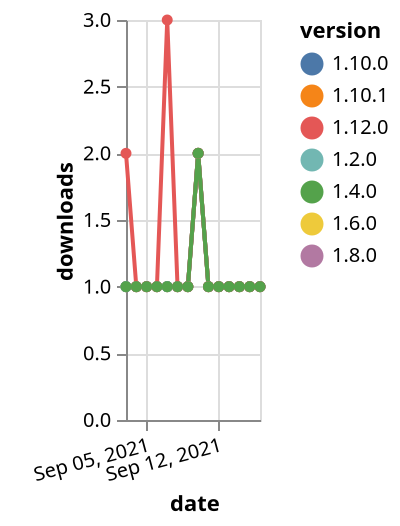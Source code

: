 {"$schema": "https://vega.github.io/schema/vega-lite/v5.json", "description": "A simple bar chart with embedded data.", "data": {"values": [{"date": "2021-09-03", "total": 201, "delta": 1, "version": "1.6.0"}, {"date": "2021-09-04", "total": 202, "delta": 1, "version": "1.6.0"}, {"date": "2021-09-05", "total": 203, "delta": 1, "version": "1.6.0"}, {"date": "2021-09-06", "total": 204, "delta": 1, "version": "1.6.0"}, {"date": "2021-09-07", "total": 205, "delta": 1, "version": "1.6.0"}, {"date": "2021-09-08", "total": 206, "delta": 1, "version": "1.6.0"}, {"date": "2021-09-09", "total": 207, "delta": 1, "version": "1.6.0"}, {"date": "2021-09-10", "total": 209, "delta": 2, "version": "1.6.0"}, {"date": "2021-09-11", "total": 210, "delta": 1, "version": "1.6.0"}, {"date": "2021-09-12", "total": 211, "delta": 1, "version": "1.6.0"}, {"date": "2021-09-13", "total": 212, "delta": 1, "version": "1.6.0"}, {"date": "2021-09-14", "total": 213, "delta": 1, "version": "1.6.0"}, {"date": "2021-09-15", "total": 214, "delta": 1, "version": "1.6.0"}, {"date": "2021-09-16", "total": 215, "delta": 1, "version": "1.6.0"}, {"date": "2021-09-03", "total": 139, "delta": 1, "version": "1.10.1"}, {"date": "2021-09-04", "total": 140, "delta": 1, "version": "1.10.1"}, {"date": "2021-09-05", "total": 141, "delta": 1, "version": "1.10.1"}, {"date": "2021-09-06", "total": 142, "delta": 1, "version": "1.10.1"}, {"date": "2021-09-07", "total": 143, "delta": 1, "version": "1.10.1"}, {"date": "2021-09-08", "total": 144, "delta": 1, "version": "1.10.1"}, {"date": "2021-09-09", "total": 145, "delta": 1, "version": "1.10.1"}, {"date": "2021-09-10", "total": 147, "delta": 2, "version": "1.10.1"}, {"date": "2021-09-11", "total": 148, "delta": 1, "version": "1.10.1"}, {"date": "2021-09-12", "total": 149, "delta": 1, "version": "1.10.1"}, {"date": "2021-09-13", "total": 150, "delta": 1, "version": "1.10.1"}, {"date": "2021-09-14", "total": 151, "delta": 1, "version": "1.10.1"}, {"date": "2021-09-15", "total": 152, "delta": 1, "version": "1.10.1"}, {"date": "2021-09-16", "total": 153, "delta": 1, "version": "1.10.1"}, {"date": "2021-09-03", "total": 172, "delta": 1, "version": "1.8.0"}, {"date": "2021-09-04", "total": 173, "delta": 1, "version": "1.8.0"}, {"date": "2021-09-05", "total": 174, "delta": 1, "version": "1.8.0"}, {"date": "2021-09-06", "total": 175, "delta": 1, "version": "1.8.0"}, {"date": "2021-09-07", "total": 176, "delta": 1, "version": "1.8.0"}, {"date": "2021-09-08", "total": 177, "delta": 1, "version": "1.8.0"}, {"date": "2021-09-09", "total": 178, "delta": 1, "version": "1.8.0"}, {"date": "2021-09-10", "total": 180, "delta": 2, "version": "1.8.0"}, {"date": "2021-09-11", "total": 181, "delta": 1, "version": "1.8.0"}, {"date": "2021-09-12", "total": 182, "delta": 1, "version": "1.8.0"}, {"date": "2021-09-13", "total": 183, "delta": 1, "version": "1.8.0"}, {"date": "2021-09-14", "total": 184, "delta": 1, "version": "1.8.0"}, {"date": "2021-09-15", "total": 185, "delta": 1, "version": "1.8.0"}, {"date": "2021-09-16", "total": 186, "delta": 1, "version": "1.8.0"}, {"date": "2021-09-03", "total": 158, "delta": 1, "version": "1.10.0"}, {"date": "2021-09-04", "total": 159, "delta": 1, "version": "1.10.0"}, {"date": "2021-09-05", "total": 160, "delta": 1, "version": "1.10.0"}, {"date": "2021-09-06", "total": 161, "delta": 1, "version": "1.10.0"}, {"date": "2021-09-07", "total": 162, "delta": 1, "version": "1.10.0"}, {"date": "2021-09-08", "total": 163, "delta": 1, "version": "1.10.0"}, {"date": "2021-09-09", "total": 164, "delta": 1, "version": "1.10.0"}, {"date": "2021-09-10", "total": 166, "delta": 2, "version": "1.10.0"}, {"date": "2021-09-11", "total": 167, "delta": 1, "version": "1.10.0"}, {"date": "2021-09-12", "total": 168, "delta": 1, "version": "1.10.0"}, {"date": "2021-09-13", "total": 169, "delta": 1, "version": "1.10.0"}, {"date": "2021-09-14", "total": 170, "delta": 1, "version": "1.10.0"}, {"date": "2021-09-15", "total": 171, "delta": 1, "version": "1.10.0"}, {"date": "2021-09-16", "total": 172, "delta": 1, "version": "1.10.0"}, {"date": "2021-09-03", "total": 259, "delta": 1, "version": "1.2.0"}, {"date": "2021-09-04", "total": 260, "delta": 1, "version": "1.2.0"}, {"date": "2021-09-05", "total": 261, "delta": 1, "version": "1.2.0"}, {"date": "2021-09-06", "total": 262, "delta": 1, "version": "1.2.0"}, {"date": "2021-09-07", "total": 263, "delta": 1, "version": "1.2.0"}, {"date": "2021-09-08", "total": 264, "delta": 1, "version": "1.2.0"}, {"date": "2021-09-09", "total": 265, "delta": 1, "version": "1.2.0"}, {"date": "2021-09-10", "total": 267, "delta": 2, "version": "1.2.0"}, {"date": "2021-09-11", "total": 268, "delta": 1, "version": "1.2.0"}, {"date": "2021-09-12", "total": 269, "delta": 1, "version": "1.2.0"}, {"date": "2021-09-13", "total": 270, "delta": 1, "version": "1.2.0"}, {"date": "2021-09-14", "total": 271, "delta": 1, "version": "1.2.0"}, {"date": "2021-09-15", "total": 272, "delta": 1, "version": "1.2.0"}, {"date": "2021-09-16", "total": 273, "delta": 1, "version": "1.2.0"}, {"date": "2021-09-03", "total": 123, "delta": 2, "version": "1.12.0"}, {"date": "2021-09-04", "total": 124, "delta": 1, "version": "1.12.0"}, {"date": "2021-09-05", "total": 125, "delta": 1, "version": "1.12.0"}, {"date": "2021-09-06", "total": 126, "delta": 1, "version": "1.12.0"}, {"date": "2021-09-07", "total": 129, "delta": 3, "version": "1.12.0"}, {"date": "2021-09-08", "total": 130, "delta": 1, "version": "1.12.0"}, {"date": "2021-09-09", "total": 131, "delta": 1, "version": "1.12.0"}, {"date": "2021-09-10", "total": 133, "delta": 2, "version": "1.12.0"}, {"date": "2021-09-11", "total": 134, "delta": 1, "version": "1.12.0"}, {"date": "2021-09-12", "total": 135, "delta": 1, "version": "1.12.0"}, {"date": "2021-09-13", "total": 136, "delta": 1, "version": "1.12.0"}, {"date": "2021-09-14", "total": 137, "delta": 1, "version": "1.12.0"}, {"date": "2021-09-15", "total": 138, "delta": 1, "version": "1.12.0"}, {"date": "2021-09-16", "total": 139, "delta": 1, "version": "1.12.0"}, {"date": "2021-09-03", "total": 208, "delta": 1, "version": "1.4.0"}, {"date": "2021-09-04", "total": 209, "delta": 1, "version": "1.4.0"}, {"date": "2021-09-05", "total": 210, "delta": 1, "version": "1.4.0"}, {"date": "2021-09-06", "total": 211, "delta": 1, "version": "1.4.0"}, {"date": "2021-09-07", "total": 212, "delta": 1, "version": "1.4.0"}, {"date": "2021-09-08", "total": 213, "delta": 1, "version": "1.4.0"}, {"date": "2021-09-09", "total": 214, "delta": 1, "version": "1.4.0"}, {"date": "2021-09-10", "total": 216, "delta": 2, "version": "1.4.0"}, {"date": "2021-09-11", "total": 217, "delta": 1, "version": "1.4.0"}, {"date": "2021-09-12", "total": 218, "delta": 1, "version": "1.4.0"}, {"date": "2021-09-13", "total": 219, "delta": 1, "version": "1.4.0"}, {"date": "2021-09-14", "total": 220, "delta": 1, "version": "1.4.0"}, {"date": "2021-09-15", "total": 221, "delta": 1, "version": "1.4.0"}, {"date": "2021-09-16", "total": 222, "delta": 1, "version": "1.4.0"}]}, "width": "container", "mark": {"type": "line", "point": {"filled": true}}, "encoding": {"x": {"field": "date", "type": "temporal", "timeUnit": "yearmonthdate", "title": "date", "axis": {"labelAngle": -15}}, "y": {"field": "delta", "type": "quantitative", "title": "downloads"}, "color": {"field": "version", "type": "nominal"}, "tooltip": {"field": "delta"}}}